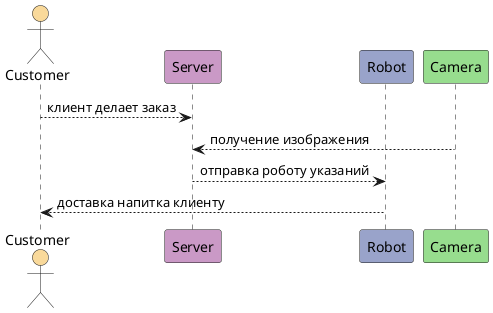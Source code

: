 @startuml
actor Customer #F9D99A
participant Server #CA99C6
participant Robot #99A3CA
participant Camera #97DD8E


Customer --> Server : клиент делает заказ
Server <-- Camera : получение изображения
Server --> Robot : отправка роботу указаний
Robot --> Customer : доставка напитка клиенту
@enduml
